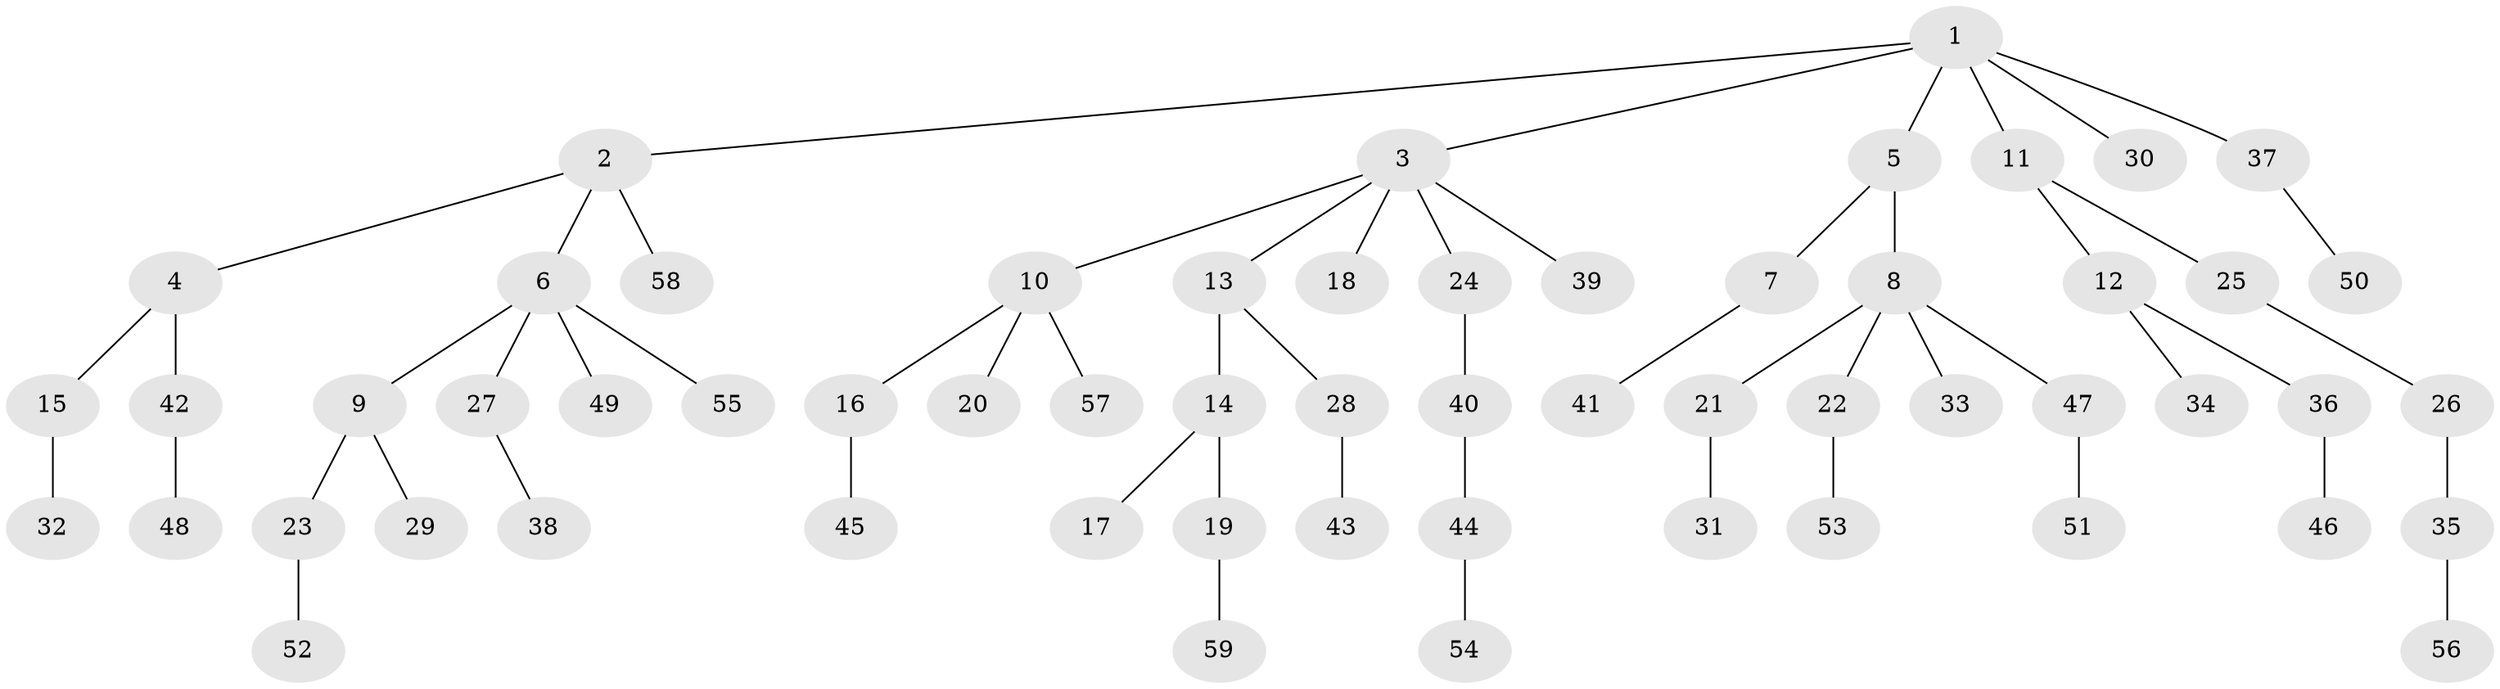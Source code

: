 // coarse degree distribution, {3: 0.16666666666666666, 2: 0.2222222222222222, 5: 0.05555555555555555, 1: 0.5, 4: 0.05555555555555555}
// Generated by graph-tools (version 1.1) at 2025/37/03/04/25 23:37:17]
// undirected, 59 vertices, 58 edges
graph export_dot {
  node [color=gray90,style=filled];
  1;
  2;
  3;
  4;
  5;
  6;
  7;
  8;
  9;
  10;
  11;
  12;
  13;
  14;
  15;
  16;
  17;
  18;
  19;
  20;
  21;
  22;
  23;
  24;
  25;
  26;
  27;
  28;
  29;
  30;
  31;
  32;
  33;
  34;
  35;
  36;
  37;
  38;
  39;
  40;
  41;
  42;
  43;
  44;
  45;
  46;
  47;
  48;
  49;
  50;
  51;
  52;
  53;
  54;
  55;
  56;
  57;
  58;
  59;
  1 -- 2;
  1 -- 3;
  1 -- 5;
  1 -- 11;
  1 -- 30;
  1 -- 37;
  2 -- 4;
  2 -- 6;
  2 -- 58;
  3 -- 10;
  3 -- 13;
  3 -- 18;
  3 -- 24;
  3 -- 39;
  4 -- 15;
  4 -- 42;
  5 -- 7;
  5 -- 8;
  6 -- 9;
  6 -- 27;
  6 -- 49;
  6 -- 55;
  7 -- 41;
  8 -- 21;
  8 -- 22;
  8 -- 33;
  8 -- 47;
  9 -- 23;
  9 -- 29;
  10 -- 16;
  10 -- 20;
  10 -- 57;
  11 -- 12;
  11 -- 25;
  12 -- 34;
  12 -- 36;
  13 -- 14;
  13 -- 28;
  14 -- 17;
  14 -- 19;
  15 -- 32;
  16 -- 45;
  19 -- 59;
  21 -- 31;
  22 -- 53;
  23 -- 52;
  24 -- 40;
  25 -- 26;
  26 -- 35;
  27 -- 38;
  28 -- 43;
  35 -- 56;
  36 -- 46;
  37 -- 50;
  40 -- 44;
  42 -- 48;
  44 -- 54;
  47 -- 51;
}
